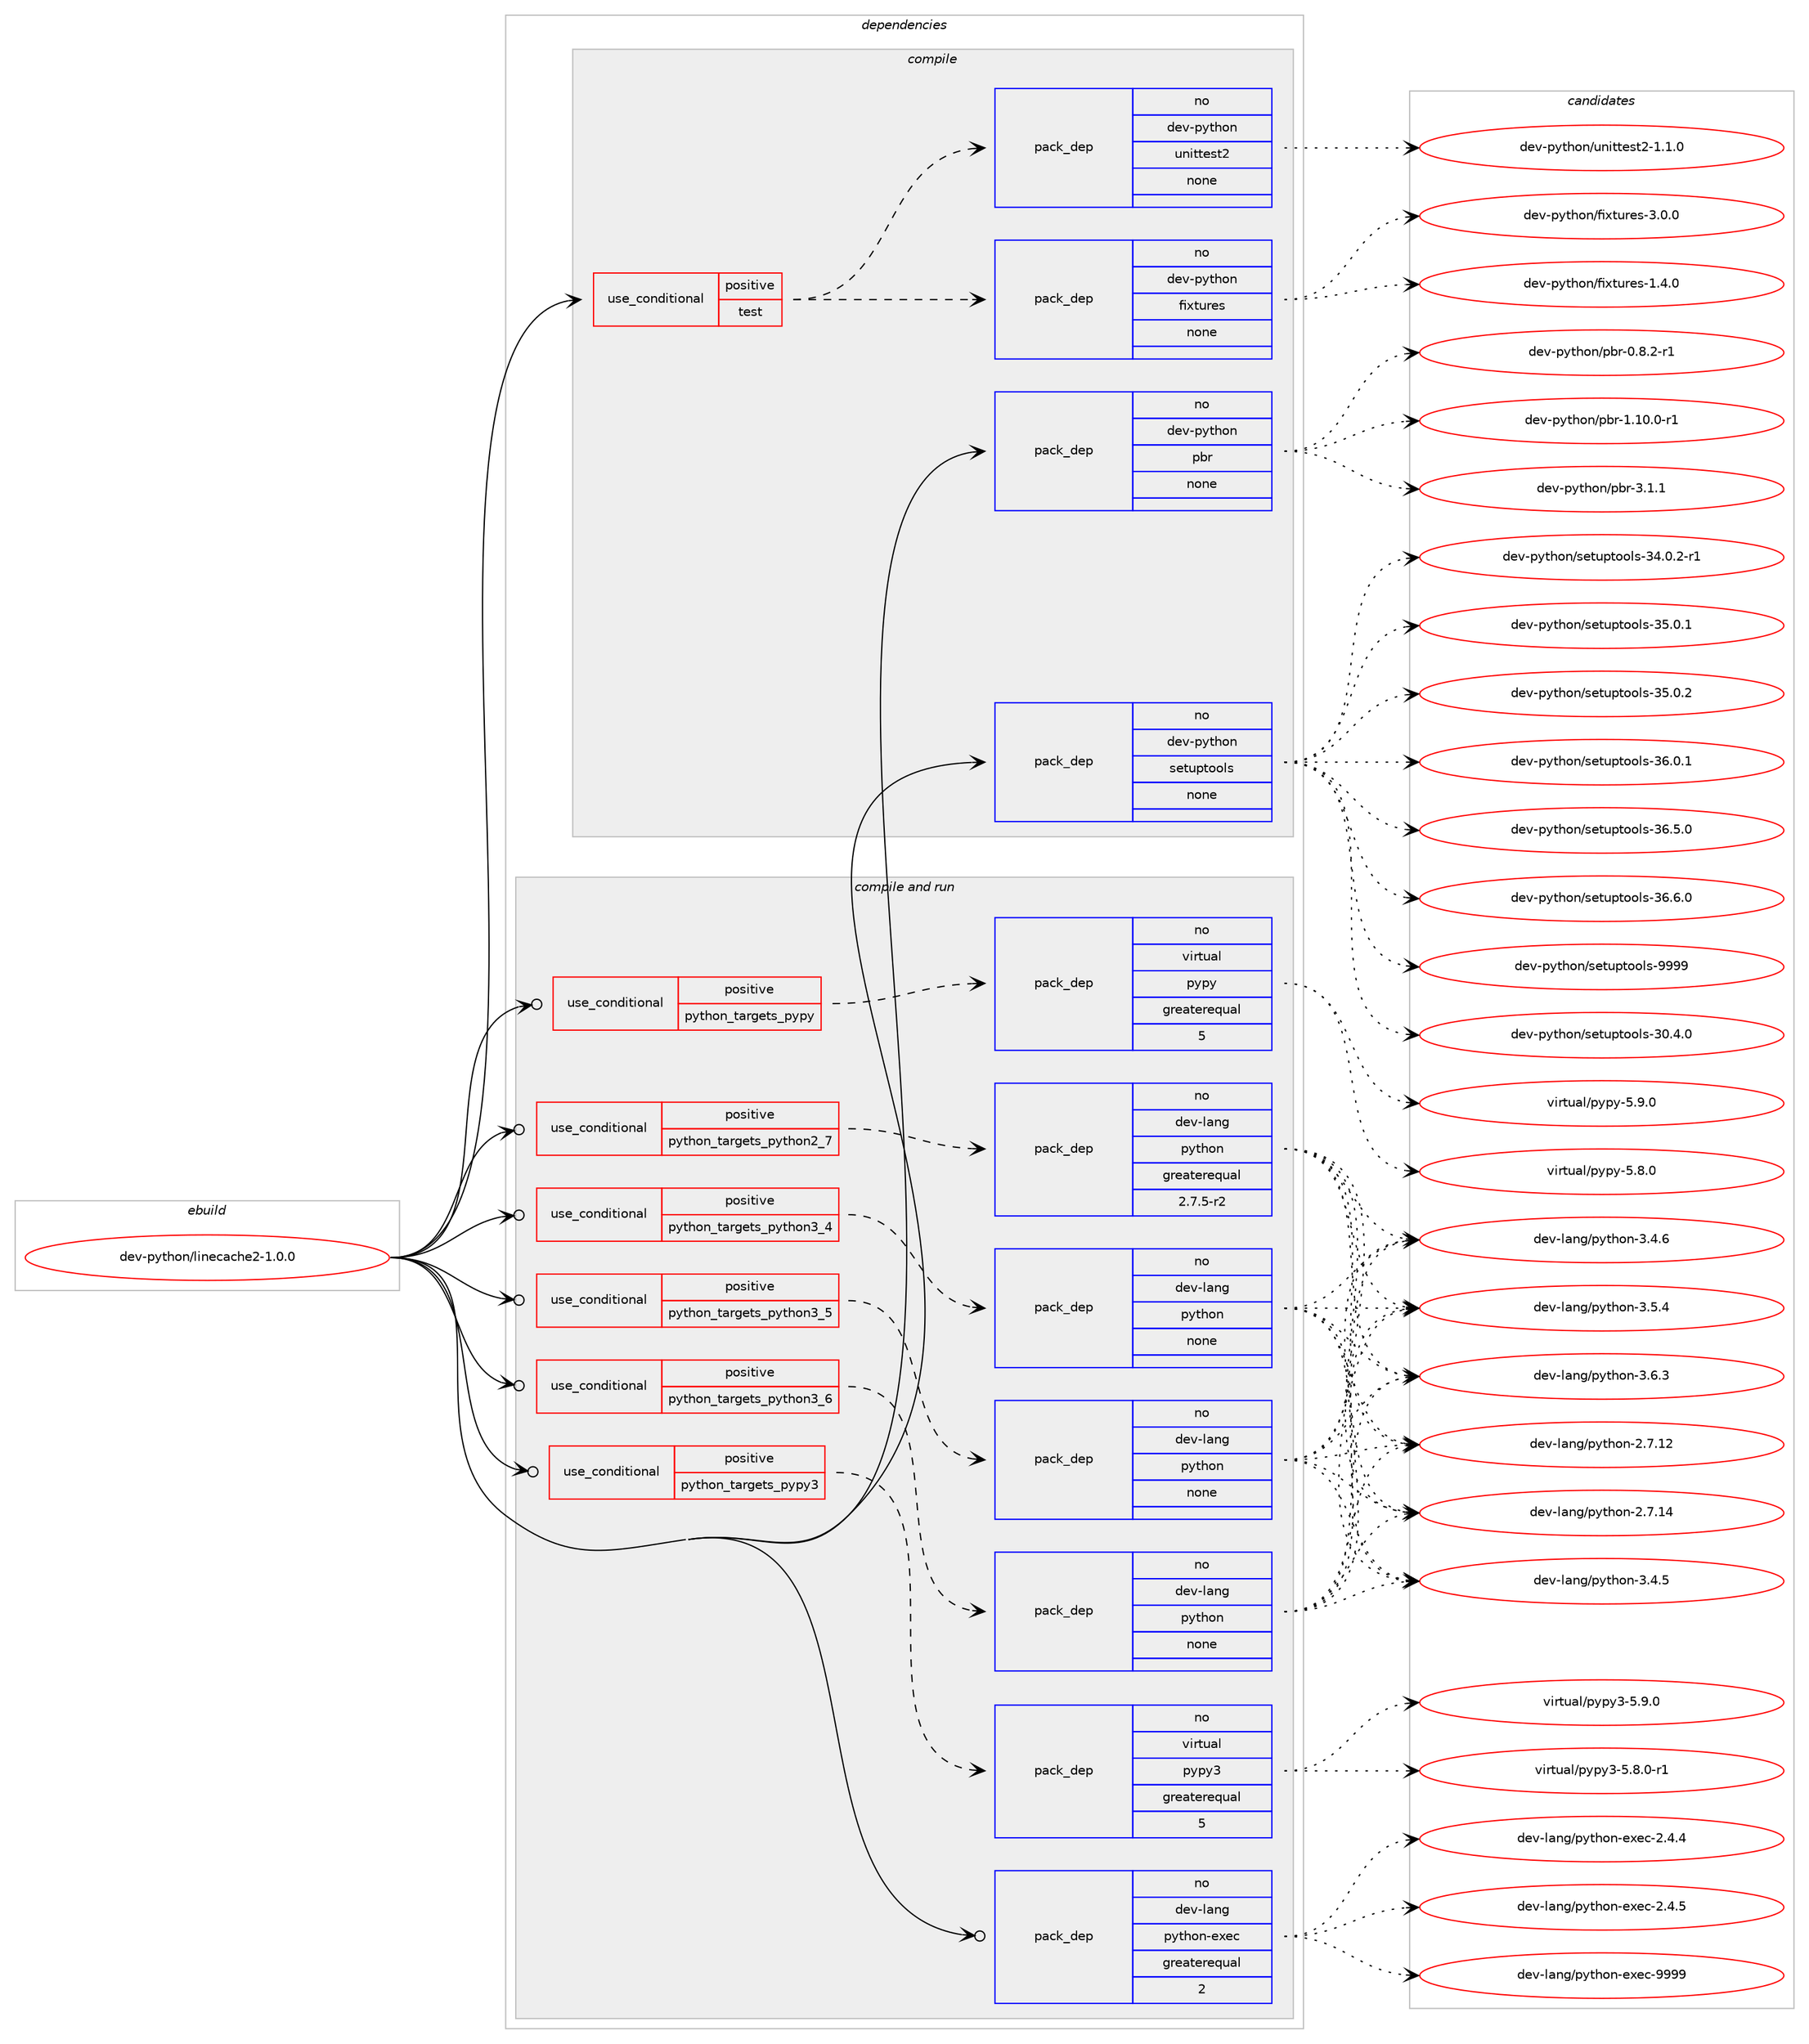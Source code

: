 digraph prolog {

# *************
# Graph options
# *************

newrank=true;
concentrate=true;
compound=true;
graph [rankdir=LR,fontname=Helvetica,fontsize=10,ranksep=1.5];#, ranksep=2.5, nodesep=0.2];
edge  [arrowhead=vee];
node  [fontname=Helvetica,fontsize=10];

# **********
# The ebuild
# **********

subgraph cluster_leftcol {
color=gray;
rank=same;
label=<<i>ebuild</i>>;
id [label="dev-python/linecache2-1.0.0", color=red, width=4, href="../dev-python/linecache2-1.0.0.svg"];
}

# ****************
# The dependencies
# ****************

subgraph cluster_midcol {
color=gray;
label=<<i>dependencies</i>>;
subgraph cluster_compile {
fillcolor="#eeeeee";
style=filled;
label=<<i>compile</i>>;
subgraph cond34952 {
dependency164539 [label=<<TABLE BORDER="0" CELLBORDER="1" CELLSPACING="0" CELLPADDING="4"><TR><TD ROWSPAN="3" CELLPADDING="10">use_conditional</TD></TR><TR><TD>positive</TD></TR><TR><TD>test</TD></TR></TABLE>>, shape=none, color=red];
subgraph pack125734 {
dependency164540 [label=<<TABLE BORDER="0" CELLBORDER="1" CELLSPACING="0" CELLPADDING="4" WIDTH="220"><TR><TD ROWSPAN="6" CELLPADDING="30">pack_dep</TD></TR><TR><TD WIDTH="110">no</TD></TR><TR><TD>dev-python</TD></TR><TR><TD>fixtures</TD></TR><TR><TD>none</TD></TR><TR><TD></TD></TR></TABLE>>, shape=none, color=blue];
}
dependency164539:e -> dependency164540:w [weight=20,style="dashed",arrowhead="vee"];
subgraph pack125735 {
dependency164541 [label=<<TABLE BORDER="0" CELLBORDER="1" CELLSPACING="0" CELLPADDING="4" WIDTH="220"><TR><TD ROWSPAN="6" CELLPADDING="30">pack_dep</TD></TR><TR><TD WIDTH="110">no</TD></TR><TR><TD>dev-python</TD></TR><TR><TD>unittest2</TD></TR><TR><TD>none</TD></TR><TR><TD></TD></TR></TABLE>>, shape=none, color=blue];
}
dependency164539:e -> dependency164541:w [weight=20,style="dashed",arrowhead="vee"];
}
id:e -> dependency164539:w [weight=20,style="solid",arrowhead="vee"];
subgraph pack125736 {
dependency164542 [label=<<TABLE BORDER="0" CELLBORDER="1" CELLSPACING="0" CELLPADDING="4" WIDTH="220"><TR><TD ROWSPAN="6" CELLPADDING="30">pack_dep</TD></TR><TR><TD WIDTH="110">no</TD></TR><TR><TD>dev-python</TD></TR><TR><TD>pbr</TD></TR><TR><TD>none</TD></TR><TR><TD></TD></TR></TABLE>>, shape=none, color=blue];
}
id:e -> dependency164542:w [weight=20,style="solid",arrowhead="vee"];
subgraph pack125737 {
dependency164543 [label=<<TABLE BORDER="0" CELLBORDER="1" CELLSPACING="0" CELLPADDING="4" WIDTH="220"><TR><TD ROWSPAN="6" CELLPADDING="30">pack_dep</TD></TR><TR><TD WIDTH="110">no</TD></TR><TR><TD>dev-python</TD></TR><TR><TD>setuptools</TD></TR><TR><TD>none</TD></TR><TR><TD></TD></TR></TABLE>>, shape=none, color=blue];
}
id:e -> dependency164543:w [weight=20,style="solid",arrowhead="vee"];
}
subgraph cluster_compileandrun {
fillcolor="#eeeeee";
style=filled;
label=<<i>compile and run</i>>;
subgraph cond34953 {
dependency164544 [label=<<TABLE BORDER="0" CELLBORDER="1" CELLSPACING="0" CELLPADDING="4"><TR><TD ROWSPAN="3" CELLPADDING="10">use_conditional</TD></TR><TR><TD>positive</TD></TR><TR><TD>python_targets_pypy</TD></TR></TABLE>>, shape=none, color=red];
subgraph pack125738 {
dependency164545 [label=<<TABLE BORDER="0" CELLBORDER="1" CELLSPACING="0" CELLPADDING="4" WIDTH="220"><TR><TD ROWSPAN="6" CELLPADDING="30">pack_dep</TD></TR><TR><TD WIDTH="110">no</TD></TR><TR><TD>virtual</TD></TR><TR><TD>pypy</TD></TR><TR><TD>greaterequal</TD></TR><TR><TD>5</TD></TR></TABLE>>, shape=none, color=blue];
}
dependency164544:e -> dependency164545:w [weight=20,style="dashed",arrowhead="vee"];
}
id:e -> dependency164544:w [weight=20,style="solid",arrowhead="odotvee"];
subgraph cond34954 {
dependency164546 [label=<<TABLE BORDER="0" CELLBORDER="1" CELLSPACING="0" CELLPADDING="4"><TR><TD ROWSPAN="3" CELLPADDING="10">use_conditional</TD></TR><TR><TD>positive</TD></TR><TR><TD>python_targets_pypy3</TD></TR></TABLE>>, shape=none, color=red];
subgraph pack125739 {
dependency164547 [label=<<TABLE BORDER="0" CELLBORDER="1" CELLSPACING="0" CELLPADDING="4" WIDTH="220"><TR><TD ROWSPAN="6" CELLPADDING="30">pack_dep</TD></TR><TR><TD WIDTH="110">no</TD></TR><TR><TD>virtual</TD></TR><TR><TD>pypy3</TD></TR><TR><TD>greaterequal</TD></TR><TR><TD>5</TD></TR></TABLE>>, shape=none, color=blue];
}
dependency164546:e -> dependency164547:w [weight=20,style="dashed",arrowhead="vee"];
}
id:e -> dependency164546:w [weight=20,style="solid",arrowhead="odotvee"];
subgraph cond34955 {
dependency164548 [label=<<TABLE BORDER="0" CELLBORDER="1" CELLSPACING="0" CELLPADDING="4"><TR><TD ROWSPAN="3" CELLPADDING="10">use_conditional</TD></TR><TR><TD>positive</TD></TR><TR><TD>python_targets_python2_7</TD></TR></TABLE>>, shape=none, color=red];
subgraph pack125740 {
dependency164549 [label=<<TABLE BORDER="0" CELLBORDER="1" CELLSPACING="0" CELLPADDING="4" WIDTH="220"><TR><TD ROWSPAN="6" CELLPADDING="30">pack_dep</TD></TR><TR><TD WIDTH="110">no</TD></TR><TR><TD>dev-lang</TD></TR><TR><TD>python</TD></TR><TR><TD>greaterequal</TD></TR><TR><TD>2.7.5-r2</TD></TR></TABLE>>, shape=none, color=blue];
}
dependency164548:e -> dependency164549:w [weight=20,style="dashed",arrowhead="vee"];
}
id:e -> dependency164548:w [weight=20,style="solid",arrowhead="odotvee"];
subgraph cond34956 {
dependency164550 [label=<<TABLE BORDER="0" CELLBORDER="1" CELLSPACING="0" CELLPADDING="4"><TR><TD ROWSPAN="3" CELLPADDING="10">use_conditional</TD></TR><TR><TD>positive</TD></TR><TR><TD>python_targets_python3_4</TD></TR></TABLE>>, shape=none, color=red];
subgraph pack125741 {
dependency164551 [label=<<TABLE BORDER="0" CELLBORDER="1" CELLSPACING="0" CELLPADDING="4" WIDTH="220"><TR><TD ROWSPAN="6" CELLPADDING="30">pack_dep</TD></TR><TR><TD WIDTH="110">no</TD></TR><TR><TD>dev-lang</TD></TR><TR><TD>python</TD></TR><TR><TD>none</TD></TR><TR><TD></TD></TR></TABLE>>, shape=none, color=blue];
}
dependency164550:e -> dependency164551:w [weight=20,style="dashed",arrowhead="vee"];
}
id:e -> dependency164550:w [weight=20,style="solid",arrowhead="odotvee"];
subgraph cond34957 {
dependency164552 [label=<<TABLE BORDER="0" CELLBORDER="1" CELLSPACING="0" CELLPADDING="4"><TR><TD ROWSPAN="3" CELLPADDING="10">use_conditional</TD></TR><TR><TD>positive</TD></TR><TR><TD>python_targets_python3_5</TD></TR></TABLE>>, shape=none, color=red];
subgraph pack125742 {
dependency164553 [label=<<TABLE BORDER="0" CELLBORDER="1" CELLSPACING="0" CELLPADDING="4" WIDTH="220"><TR><TD ROWSPAN="6" CELLPADDING="30">pack_dep</TD></TR><TR><TD WIDTH="110">no</TD></TR><TR><TD>dev-lang</TD></TR><TR><TD>python</TD></TR><TR><TD>none</TD></TR><TR><TD></TD></TR></TABLE>>, shape=none, color=blue];
}
dependency164552:e -> dependency164553:w [weight=20,style="dashed",arrowhead="vee"];
}
id:e -> dependency164552:w [weight=20,style="solid",arrowhead="odotvee"];
subgraph cond34958 {
dependency164554 [label=<<TABLE BORDER="0" CELLBORDER="1" CELLSPACING="0" CELLPADDING="4"><TR><TD ROWSPAN="3" CELLPADDING="10">use_conditional</TD></TR><TR><TD>positive</TD></TR><TR><TD>python_targets_python3_6</TD></TR></TABLE>>, shape=none, color=red];
subgraph pack125743 {
dependency164555 [label=<<TABLE BORDER="0" CELLBORDER="1" CELLSPACING="0" CELLPADDING="4" WIDTH="220"><TR><TD ROWSPAN="6" CELLPADDING="30">pack_dep</TD></TR><TR><TD WIDTH="110">no</TD></TR><TR><TD>dev-lang</TD></TR><TR><TD>python</TD></TR><TR><TD>none</TD></TR><TR><TD></TD></TR></TABLE>>, shape=none, color=blue];
}
dependency164554:e -> dependency164555:w [weight=20,style="dashed",arrowhead="vee"];
}
id:e -> dependency164554:w [weight=20,style="solid",arrowhead="odotvee"];
subgraph pack125744 {
dependency164556 [label=<<TABLE BORDER="0" CELLBORDER="1" CELLSPACING="0" CELLPADDING="4" WIDTH="220"><TR><TD ROWSPAN="6" CELLPADDING="30">pack_dep</TD></TR><TR><TD WIDTH="110">no</TD></TR><TR><TD>dev-lang</TD></TR><TR><TD>python-exec</TD></TR><TR><TD>greaterequal</TD></TR><TR><TD>2</TD></TR></TABLE>>, shape=none, color=blue];
}
id:e -> dependency164556:w [weight=20,style="solid",arrowhead="odotvee"];
}
subgraph cluster_run {
fillcolor="#eeeeee";
style=filled;
label=<<i>run</i>>;
}
}

# **************
# The candidates
# **************

subgraph cluster_choices {
rank=same;
color=gray;
label=<<i>candidates</i>>;

subgraph choice125734 {
color=black;
nodesep=1;
choice1001011184511212111610411111047102105120116117114101115454946524648 [label="dev-python/fixtures-1.4.0", color=red, width=4,href="../dev-python/fixtures-1.4.0.svg"];
choice1001011184511212111610411111047102105120116117114101115455146484648 [label="dev-python/fixtures-3.0.0", color=red, width=4,href="../dev-python/fixtures-3.0.0.svg"];
dependency164540:e -> choice1001011184511212111610411111047102105120116117114101115454946524648:w [style=dotted,weight="100"];
dependency164540:e -> choice1001011184511212111610411111047102105120116117114101115455146484648:w [style=dotted,weight="100"];
}
subgraph choice125735 {
color=black;
nodesep=1;
choice100101118451121211161041111104711711010511611610111511650454946494648 [label="dev-python/unittest2-1.1.0", color=red, width=4,href="../dev-python/unittest2-1.1.0.svg"];
dependency164541:e -> choice100101118451121211161041111104711711010511611610111511650454946494648:w [style=dotted,weight="100"];
}
subgraph choice125736 {
color=black;
nodesep=1;
choice1001011184511212111610411111047112981144548465646504511449 [label="dev-python/pbr-0.8.2-r1", color=red, width=4,href="../dev-python/pbr-0.8.2-r1.svg"];
choice100101118451121211161041111104711298114454946494846484511449 [label="dev-python/pbr-1.10.0-r1", color=red, width=4,href="../dev-python/pbr-1.10.0-r1.svg"];
choice100101118451121211161041111104711298114455146494649 [label="dev-python/pbr-3.1.1", color=red, width=4,href="../dev-python/pbr-3.1.1.svg"];
dependency164542:e -> choice1001011184511212111610411111047112981144548465646504511449:w [style=dotted,weight="100"];
dependency164542:e -> choice100101118451121211161041111104711298114454946494846484511449:w [style=dotted,weight="100"];
dependency164542:e -> choice100101118451121211161041111104711298114455146494649:w [style=dotted,weight="100"];
}
subgraph choice125737 {
color=black;
nodesep=1;
choice100101118451121211161041111104711510111611711211611111110811545514846524648 [label="dev-python/setuptools-30.4.0", color=red, width=4,href="../dev-python/setuptools-30.4.0.svg"];
choice1001011184511212111610411111047115101116117112116111111108115455152464846504511449 [label="dev-python/setuptools-34.0.2-r1", color=red, width=4,href="../dev-python/setuptools-34.0.2-r1.svg"];
choice100101118451121211161041111104711510111611711211611111110811545515346484649 [label="dev-python/setuptools-35.0.1", color=red, width=4,href="../dev-python/setuptools-35.0.1.svg"];
choice100101118451121211161041111104711510111611711211611111110811545515346484650 [label="dev-python/setuptools-35.0.2", color=red, width=4,href="../dev-python/setuptools-35.0.2.svg"];
choice100101118451121211161041111104711510111611711211611111110811545515446484649 [label="dev-python/setuptools-36.0.1", color=red, width=4,href="../dev-python/setuptools-36.0.1.svg"];
choice100101118451121211161041111104711510111611711211611111110811545515446534648 [label="dev-python/setuptools-36.5.0", color=red, width=4,href="../dev-python/setuptools-36.5.0.svg"];
choice100101118451121211161041111104711510111611711211611111110811545515446544648 [label="dev-python/setuptools-36.6.0", color=red, width=4,href="../dev-python/setuptools-36.6.0.svg"];
choice10010111845112121116104111110471151011161171121161111111081154557575757 [label="dev-python/setuptools-9999", color=red, width=4,href="../dev-python/setuptools-9999.svg"];
dependency164543:e -> choice100101118451121211161041111104711510111611711211611111110811545514846524648:w [style=dotted,weight="100"];
dependency164543:e -> choice1001011184511212111610411111047115101116117112116111111108115455152464846504511449:w [style=dotted,weight="100"];
dependency164543:e -> choice100101118451121211161041111104711510111611711211611111110811545515346484649:w [style=dotted,weight="100"];
dependency164543:e -> choice100101118451121211161041111104711510111611711211611111110811545515346484650:w [style=dotted,weight="100"];
dependency164543:e -> choice100101118451121211161041111104711510111611711211611111110811545515446484649:w [style=dotted,weight="100"];
dependency164543:e -> choice100101118451121211161041111104711510111611711211611111110811545515446534648:w [style=dotted,weight="100"];
dependency164543:e -> choice100101118451121211161041111104711510111611711211611111110811545515446544648:w [style=dotted,weight="100"];
dependency164543:e -> choice10010111845112121116104111110471151011161171121161111111081154557575757:w [style=dotted,weight="100"];
}
subgraph choice125738 {
color=black;
nodesep=1;
choice1181051141161179710847112121112121455346564648 [label="virtual/pypy-5.8.0", color=red, width=4,href="../virtual/pypy-5.8.0.svg"];
choice1181051141161179710847112121112121455346574648 [label="virtual/pypy-5.9.0", color=red, width=4,href="../virtual/pypy-5.9.0.svg"];
dependency164545:e -> choice1181051141161179710847112121112121455346564648:w [style=dotted,weight="100"];
dependency164545:e -> choice1181051141161179710847112121112121455346574648:w [style=dotted,weight="100"];
}
subgraph choice125739 {
color=black;
nodesep=1;
choice1181051141161179710847112121112121514553465646484511449 [label="virtual/pypy3-5.8.0-r1", color=red, width=4,href="../virtual/pypy3-5.8.0-r1.svg"];
choice118105114116117971084711212111212151455346574648 [label="virtual/pypy3-5.9.0", color=red, width=4,href="../virtual/pypy3-5.9.0.svg"];
dependency164547:e -> choice1181051141161179710847112121112121514553465646484511449:w [style=dotted,weight="100"];
dependency164547:e -> choice118105114116117971084711212111212151455346574648:w [style=dotted,weight="100"];
}
subgraph choice125740 {
color=black;
nodesep=1;
choice10010111845108971101034711212111610411111045504655464950 [label="dev-lang/python-2.7.12", color=red, width=4,href="../dev-lang/python-2.7.12.svg"];
choice10010111845108971101034711212111610411111045504655464952 [label="dev-lang/python-2.7.14", color=red, width=4,href="../dev-lang/python-2.7.14.svg"];
choice100101118451089711010347112121116104111110455146524653 [label="dev-lang/python-3.4.5", color=red, width=4,href="../dev-lang/python-3.4.5.svg"];
choice100101118451089711010347112121116104111110455146524654 [label="dev-lang/python-3.4.6", color=red, width=4,href="../dev-lang/python-3.4.6.svg"];
choice100101118451089711010347112121116104111110455146534652 [label="dev-lang/python-3.5.4", color=red, width=4,href="../dev-lang/python-3.5.4.svg"];
choice100101118451089711010347112121116104111110455146544651 [label="dev-lang/python-3.6.3", color=red, width=4,href="../dev-lang/python-3.6.3.svg"];
dependency164549:e -> choice10010111845108971101034711212111610411111045504655464950:w [style=dotted,weight="100"];
dependency164549:e -> choice10010111845108971101034711212111610411111045504655464952:w [style=dotted,weight="100"];
dependency164549:e -> choice100101118451089711010347112121116104111110455146524653:w [style=dotted,weight="100"];
dependency164549:e -> choice100101118451089711010347112121116104111110455146524654:w [style=dotted,weight="100"];
dependency164549:e -> choice100101118451089711010347112121116104111110455146534652:w [style=dotted,weight="100"];
dependency164549:e -> choice100101118451089711010347112121116104111110455146544651:w [style=dotted,weight="100"];
}
subgraph choice125741 {
color=black;
nodesep=1;
choice10010111845108971101034711212111610411111045504655464950 [label="dev-lang/python-2.7.12", color=red, width=4,href="../dev-lang/python-2.7.12.svg"];
choice10010111845108971101034711212111610411111045504655464952 [label="dev-lang/python-2.7.14", color=red, width=4,href="../dev-lang/python-2.7.14.svg"];
choice100101118451089711010347112121116104111110455146524653 [label="dev-lang/python-3.4.5", color=red, width=4,href="../dev-lang/python-3.4.5.svg"];
choice100101118451089711010347112121116104111110455146524654 [label="dev-lang/python-3.4.6", color=red, width=4,href="../dev-lang/python-3.4.6.svg"];
choice100101118451089711010347112121116104111110455146534652 [label="dev-lang/python-3.5.4", color=red, width=4,href="../dev-lang/python-3.5.4.svg"];
choice100101118451089711010347112121116104111110455146544651 [label="dev-lang/python-3.6.3", color=red, width=4,href="../dev-lang/python-3.6.3.svg"];
dependency164551:e -> choice10010111845108971101034711212111610411111045504655464950:w [style=dotted,weight="100"];
dependency164551:e -> choice10010111845108971101034711212111610411111045504655464952:w [style=dotted,weight="100"];
dependency164551:e -> choice100101118451089711010347112121116104111110455146524653:w [style=dotted,weight="100"];
dependency164551:e -> choice100101118451089711010347112121116104111110455146524654:w [style=dotted,weight="100"];
dependency164551:e -> choice100101118451089711010347112121116104111110455146534652:w [style=dotted,weight="100"];
dependency164551:e -> choice100101118451089711010347112121116104111110455146544651:w [style=dotted,weight="100"];
}
subgraph choice125742 {
color=black;
nodesep=1;
choice10010111845108971101034711212111610411111045504655464950 [label="dev-lang/python-2.7.12", color=red, width=4,href="../dev-lang/python-2.7.12.svg"];
choice10010111845108971101034711212111610411111045504655464952 [label="dev-lang/python-2.7.14", color=red, width=4,href="../dev-lang/python-2.7.14.svg"];
choice100101118451089711010347112121116104111110455146524653 [label="dev-lang/python-3.4.5", color=red, width=4,href="../dev-lang/python-3.4.5.svg"];
choice100101118451089711010347112121116104111110455146524654 [label="dev-lang/python-3.4.6", color=red, width=4,href="../dev-lang/python-3.4.6.svg"];
choice100101118451089711010347112121116104111110455146534652 [label="dev-lang/python-3.5.4", color=red, width=4,href="../dev-lang/python-3.5.4.svg"];
choice100101118451089711010347112121116104111110455146544651 [label="dev-lang/python-3.6.3", color=red, width=4,href="../dev-lang/python-3.6.3.svg"];
dependency164553:e -> choice10010111845108971101034711212111610411111045504655464950:w [style=dotted,weight="100"];
dependency164553:e -> choice10010111845108971101034711212111610411111045504655464952:w [style=dotted,weight="100"];
dependency164553:e -> choice100101118451089711010347112121116104111110455146524653:w [style=dotted,weight="100"];
dependency164553:e -> choice100101118451089711010347112121116104111110455146524654:w [style=dotted,weight="100"];
dependency164553:e -> choice100101118451089711010347112121116104111110455146534652:w [style=dotted,weight="100"];
dependency164553:e -> choice100101118451089711010347112121116104111110455146544651:w [style=dotted,weight="100"];
}
subgraph choice125743 {
color=black;
nodesep=1;
choice10010111845108971101034711212111610411111045504655464950 [label="dev-lang/python-2.7.12", color=red, width=4,href="../dev-lang/python-2.7.12.svg"];
choice10010111845108971101034711212111610411111045504655464952 [label="dev-lang/python-2.7.14", color=red, width=4,href="../dev-lang/python-2.7.14.svg"];
choice100101118451089711010347112121116104111110455146524653 [label="dev-lang/python-3.4.5", color=red, width=4,href="../dev-lang/python-3.4.5.svg"];
choice100101118451089711010347112121116104111110455146524654 [label="dev-lang/python-3.4.6", color=red, width=4,href="../dev-lang/python-3.4.6.svg"];
choice100101118451089711010347112121116104111110455146534652 [label="dev-lang/python-3.5.4", color=red, width=4,href="../dev-lang/python-3.5.4.svg"];
choice100101118451089711010347112121116104111110455146544651 [label="dev-lang/python-3.6.3", color=red, width=4,href="../dev-lang/python-3.6.3.svg"];
dependency164555:e -> choice10010111845108971101034711212111610411111045504655464950:w [style=dotted,weight="100"];
dependency164555:e -> choice10010111845108971101034711212111610411111045504655464952:w [style=dotted,weight="100"];
dependency164555:e -> choice100101118451089711010347112121116104111110455146524653:w [style=dotted,weight="100"];
dependency164555:e -> choice100101118451089711010347112121116104111110455146524654:w [style=dotted,weight="100"];
dependency164555:e -> choice100101118451089711010347112121116104111110455146534652:w [style=dotted,weight="100"];
dependency164555:e -> choice100101118451089711010347112121116104111110455146544651:w [style=dotted,weight="100"];
}
subgraph choice125744 {
color=black;
nodesep=1;
choice1001011184510897110103471121211161041111104510112010199455046524652 [label="dev-lang/python-exec-2.4.4", color=red, width=4,href="../dev-lang/python-exec-2.4.4.svg"];
choice1001011184510897110103471121211161041111104510112010199455046524653 [label="dev-lang/python-exec-2.4.5", color=red, width=4,href="../dev-lang/python-exec-2.4.5.svg"];
choice10010111845108971101034711212111610411111045101120101994557575757 [label="dev-lang/python-exec-9999", color=red, width=4,href="../dev-lang/python-exec-9999.svg"];
dependency164556:e -> choice1001011184510897110103471121211161041111104510112010199455046524652:w [style=dotted,weight="100"];
dependency164556:e -> choice1001011184510897110103471121211161041111104510112010199455046524653:w [style=dotted,weight="100"];
dependency164556:e -> choice10010111845108971101034711212111610411111045101120101994557575757:w [style=dotted,weight="100"];
}
}

}
